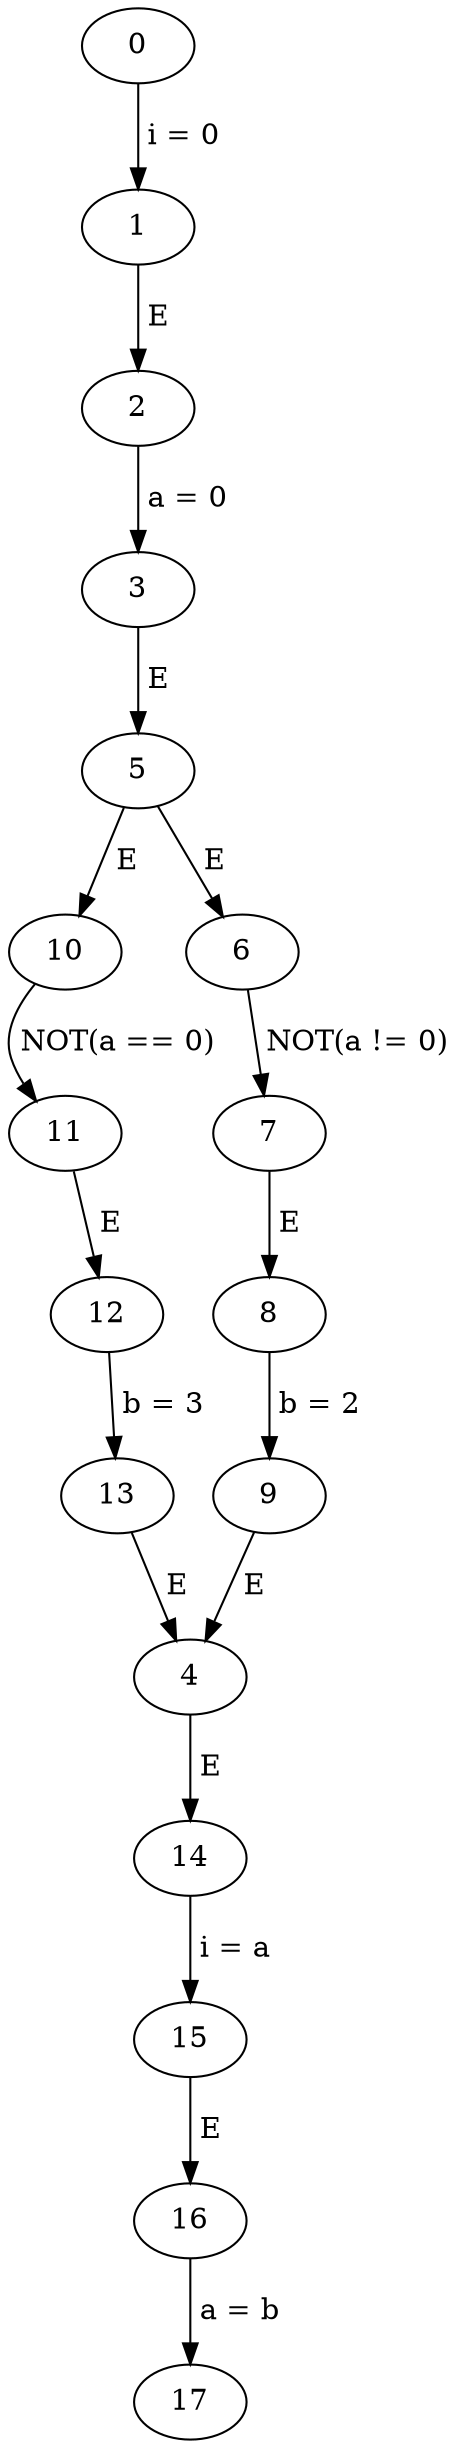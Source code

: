 // if_NOT
digraph {
	14 -> 15 [label=" i = a "]
	4 -> 14 [label=" E "]
	7 -> 8 [label=" E "]
	5 -> 10 [label=" E "]
	11 -> 12 [label=" E "]
	12 -> 13 [label=" b = 3 "]
	16 -> 17 [label=" a = b "]
	6 -> 7 [label=" NOT(a != 0) "]
	15 -> 16 [label=" E "]
	10 -> 11 [label=" NOT(a == 0) "]
	8 -> 9 [label=" b = 2 "]
	0 -> 1 [label=" i = 0 "]
	9 -> 4 [label=" E "]
	13 -> 4 [label=" E "]
	3 -> 5 [label=" E "]
	2 -> 3 [label=" a = 0 "]
	1 -> 2 [label=" E "]
	5 -> 6 [label=" E "]
}
